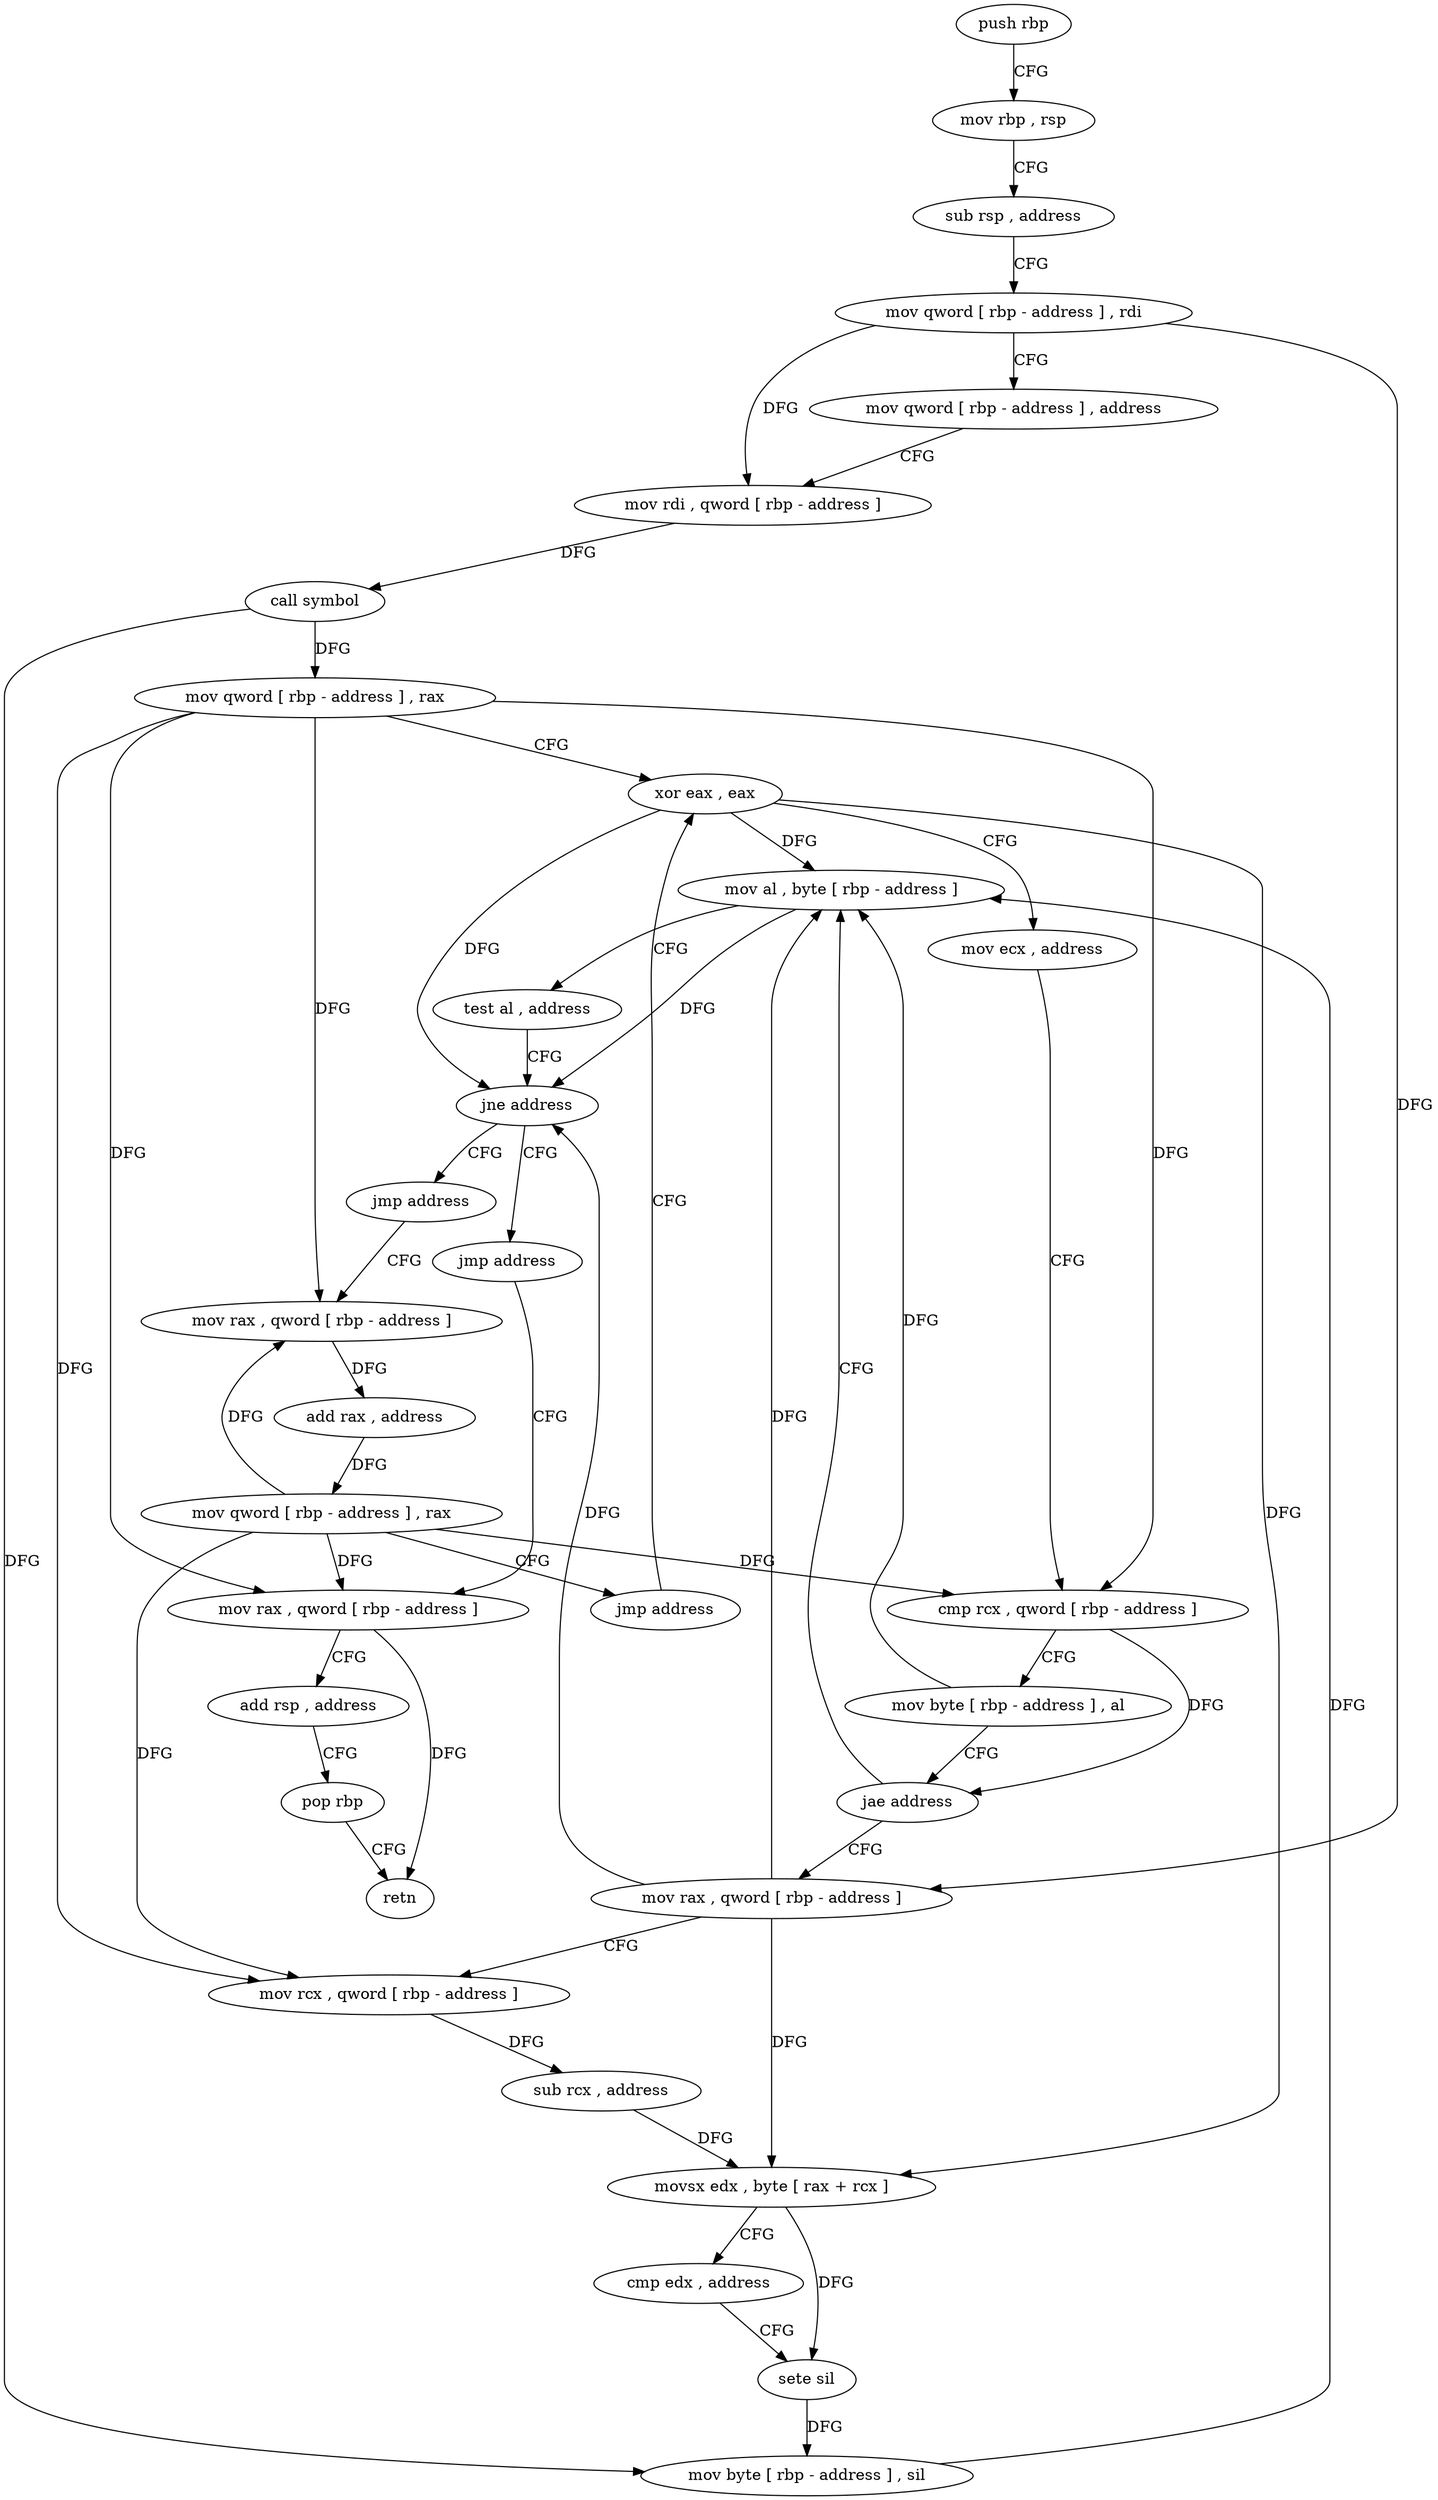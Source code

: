 digraph "func" {
"4234144" [label = "push rbp" ]
"4234145" [label = "mov rbp , rsp" ]
"4234148" [label = "sub rsp , address" ]
"4234152" [label = "mov qword [ rbp - address ] , rdi" ]
"4234156" [label = "mov qword [ rbp - address ] , address" ]
"4234164" [label = "mov rdi , qword [ rbp - address ]" ]
"4234168" [label = "call symbol" ]
"4234173" [label = "mov qword [ rbp - address ] , rax" ]
"4234177" [label = "xor eax , eax" ]
"4234227" [label = "mov al , byte [ rbp - address ]" ]
"4234230" [label = "test al , address" ]
"4234232" [label = "jne address" ]
"4234243" [label = "jmp address" ]
"4234238" [label = "jmp address" ]
"4234197" [label = "mov rax , qword [ rbp - address ]" ]
"4234201" [label = "mov rcx , qword [ rbp - address ]" ]
"4234205" [label = "sub rcx , address" ]
"4234212" [label = "movsx edx , byte [ rax + rcx ]" ]
"4234216" [label = "cmp edx , address" ]
"4234219" [label = "sete sil" ]
"4234223" [label = "mov byte [ rbp - address ] , sil" ]
"4234248" [label = "mov rax , qword [ rbp - address ]" ]
"4234267" [label = "mov rax , qword [ rbp - address ]" ]
"4234252" [label = "add rax , address" ]
"4234258" [label = "mov qword [ rbp - address ] , rax" ]
"4234262" [label = "jmp address" ]
"4234271" [label = "add rsp , address" ]
"4234275" [label = "pop rbp" ]
"4234276" [label = "retn" ]
"4234179" [label = "mov ecx , address" ]
"4234184" [label = "cmp rcx , qword [ rbp - address ]" ]
"4234188" [label = "mov byte [ rbp - address ] , al" ]
"4234191" [label = "jae address" ]
"4234144" -> "4234145" [ label = "CFG" ]
"4234145" -> "4234148" [ label = "CFG" ]
"4234148" -> "4234152" [ label = "CFG" ]
"4234152" -> "4234156" [ label = "CFG" ]
"4234152" -> "4234164" [ label = "DFG" ]
"4234152" -> "4234197" [ label = "DFG" ]
"4234156" -> "4234164" [ label = "CFG" ]
"4234164" -> "4234168" [ label = "DFG" ]
"4234168" -> "4234173" [ label = "DFG" ]
"4234168" -> "4234223" [ label = "DFG" ]
"4234173" -> "4234177" [ label = "CFG" ]
"4234173" -> "4234184" [ label = "DFG" ]
"4234173" -> "4234201" [ label = "DFG" ]
"4234173" -> "4234248" [ label = "DFG" ]
"4234173" -> "4234267" [ label = "DFG" ]
"4234177" -> "4234179" [ label = "CFG" ]
"4234177" -> "4234227" [ label = "DFG" ]
"4234177" -> "4234232" [ label = "DFG" ]
"4234177" -> "4234212" [ label = "DFG" ]
"4234227" -> "4234230" [ label = "CFG" ]
"4234227" -> "4234232" [ label = "DFG" ]
"4234230" -> "4234232" [ label = "CFG" ]
"4234232" -> "4234243" [ label = "CFG" ]
"4234232" -> "4234238" [ label = "CFG" ]
"4234243" -> "4234248" [ label = "CFG" ]
"4234238" -> "4234267" [ label = "CFG" ]
"4234197" -> "4234201" [ label = "CFG" ]
"4234197" -> "4234232" [ label = "DFG" ]
"4234197" -> "4234227" [ label = "DFG" ]
"4234197" -> "4234212" [ label = "DFG" ]
"4234201" -> "4234205" [ label = "DFG" ]
"4234205" -> "4234212" [ label = "DFG" ]
"4234212" -> "4234216" [ label = "CFG" ]
"4234212" -> "4234219" [ label = "DFG" ]
"4234216" -> "4234219" [ label = "CFG" ]
"4234219" -> "4234223" [ label = "DFG" ]
"4234223" -> "4234227" [ label = "DFG" ]
"4234248" -> "4234252" [ label = "DFG" ]
"4234267" -> "4234271" [ label = "CFG" ]
"4234267" -> "4234276" [ label = "DFG" ]
"4234252" -> "4234258" [ label = "DFG" ]
"4234258" -> "4234262" [ label = "CFG" ]
"4234258" -> "4234184" [ label = "DFG" ]
"4234258" -> "4234201" [ label = "DFG" ]
"4234258" -> "4234248" [ label = "DFG" ]
"4234258" -> "4234267" [ label = "DFG" ]
"4234262" -> "4234177" [ label = "CFG" ]
"4234271" -> "4234275" [ label = "CFG" ]
"4234275" -> "4234276" [ label = "CFG" ]
"4234179" -> "4234184" [ label = "CFG" ]
"4234184" -> "4234188" [ label = "CFG" ]
"4234184" -> "4234191" [ label = "DFG" ]
"4234188" -> "4234191" [ label = "CFG" ]
"4234188" -> "4234227" [ label = "DFG" ]
"4234191" -> "4234227" [ label = "CFG" ]
"4234191" -> "4234197" [ label = "CFG" ]
}
